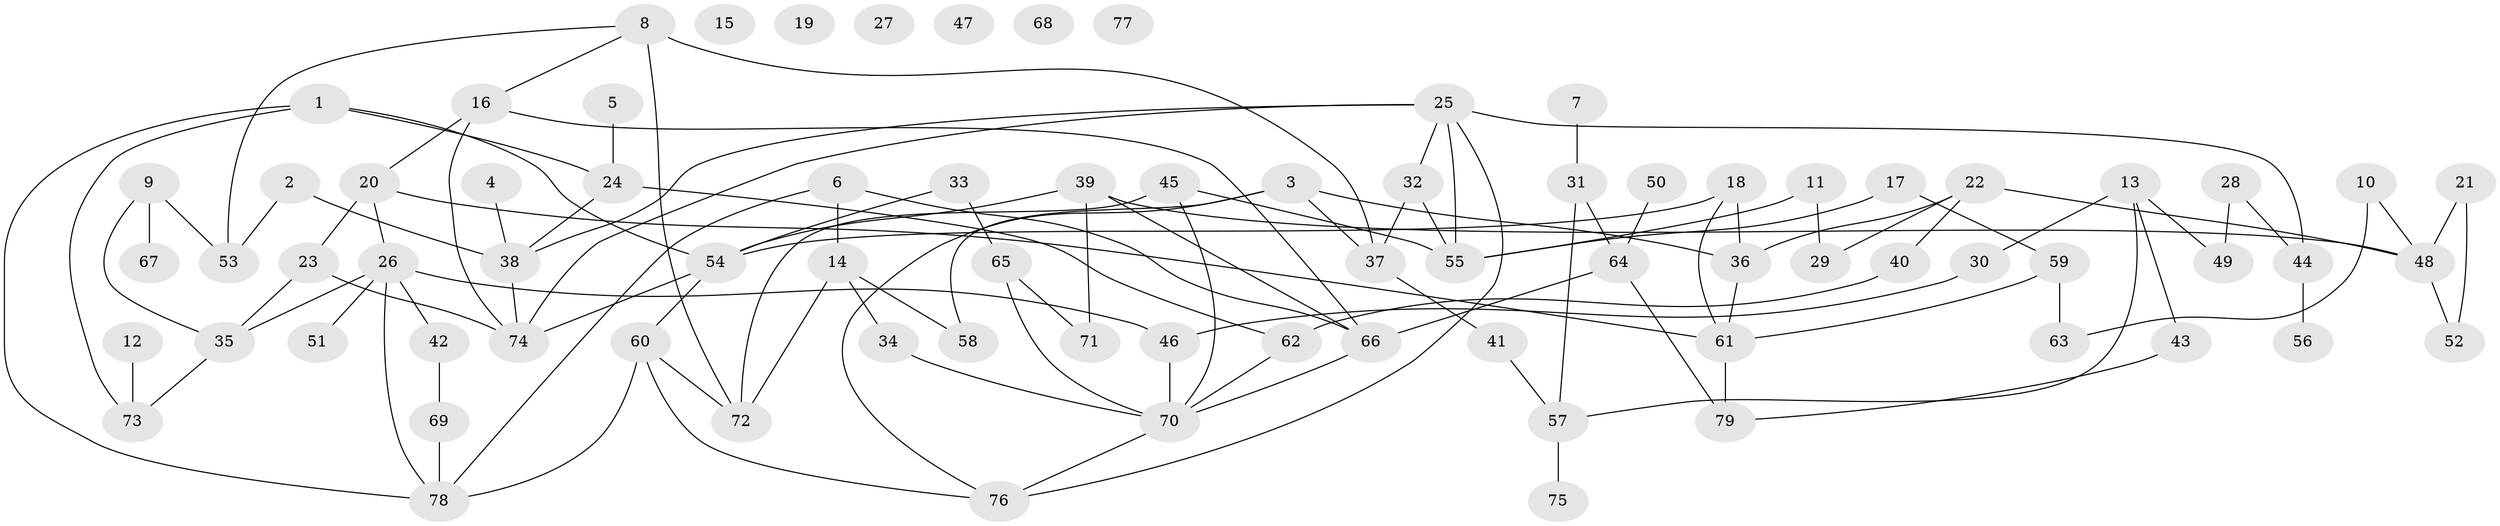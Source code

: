 // coarse degree distribution, {4: 0.11764705882352941, 2: 0.20588235294117646, 8: 0.058823529411764705, 3: 0.20588235294117646, 6: 0.029411764705882353, 0: 0.17647058823529413, 1: 0.08823529411764706, 7: 0.058823529411764705, 11: 0.058823529411764705}
// Generated by graph-tools (version 1.1) at 2025/16/03/04/25 18:16:47]
// undirected, 79 vertices, 113 edges
graph export_dot {
graph [start="1"]
  node [color=gray90,style=filled];
  1;
  2;
  3;
  4;
  5;
  6;
  7;
  8;
  9;
  10;
  11;
  12;
  13;
  14;
  15;
  16;
  17;
  18;
  19;
  20;
  21;
  22;
  23;
  24;
  25;
  26;
  27;
  28;
  29;
  30;
  31;
  32;
  33;
  34;
  35;
  36;
  37;
  38;
  39;
  40;
  41;
  42;
  43;
  44;
  45;
  46;
  47;
  48;
  49;
  50;
  51;
  52;
  53;
  54;
  55;
  56;
  57;
  58;
  59;
  60;
  61;
  62;
  63;
  64;
  65;
  66;
  67;
  68;
  69;
  70;
  71;
  72;
  73;
  74;
  75;
  76;
  77;
  78;
  79;
  1 -- 24;
  1 -- 54;
  1 -- 73;
  1 -- 78;
  2 -- 38;
  2 -- 53;
  3 -- 36;
  3 -- 37;
  3 -- 58;
  3 -- 76;
  4 -- 38;
  5 -- 24;
  6 -- 14;
  6 -- 66;
  6 -- 78;
  7 -- 31;
  8 -- 16;
  8 -- 37;
  8 -- 53;
  8 -- 72;
  9 -- 35;
  9 -- 53;
  9 -- 67;
  10 -- 48;
  10 -- 63;
  11 -- 29;
  11 -- 55;
  12 -- 73;
  13 -- 30;
  13 -- 43;
  13 -- 49;
  13 -- 57;
  14 -- 34;
  14 -- 58;
  14 -- 72;
  16 -- 20;
  16 -- 66;
  16 -- 74;
  17 -- 55;
  17 -- 59;
  18 -- 36;
  18 -- 54;
  18 -- 61;
  20 -- 23;
  20 -- 26;
  20 -- 61;
  21 -- 48;
  21 -- 52;
  22 -- 29;
  22 -- 36;
  22 -- 40;
  22 -- 48;
  23 -- 35;
  23 -- 74;
  24 -- 38;
  24 -- 62;
  25 -- 32;
  25 -- 38;
  25 -- 44;
  25 -- 55;
  25 -- 74;
  25 -- 76;
  26 -- 35;
  26 -- 42;
  26 -- 46;
  26 -- 51;
  26 -- 78;
  28 -- 44;
  28 -- 49;
  30 -- 46;
  31 -- 57;
  31 -- 64;
  32 -- 37;
  32 -- 55;
  33 -- 54;
  33 -- 65;
  34 -- 70;
  35 -- 73;
  36 -- 61;
  37 -- 41;
  38 -- 74;
  39 -- 48;
  39 -- 54;
  39 -- 66;
  39 -- 71;
  40 -- 62;
  41 -- 57;
  42 -- 69;
  43 -- 79;
  44 -- 56;
  45 -- 55;
  45 -- 70;
  45 -- 72;
  46 -- 70;
  48 -- 52;
  50 -- 64;
  54 -- 60;
  54 -- 74;
  57 -- 75;
  59 -- 61;
  59 -- 63;
  60 -- 72;
  60 -- 76;
  60 -- 78;
  61 -- 79;
  62 -- 70;
  64 -- 66;
  64 -- 79;
  65 -- 70;
  65 -- 71;
  66 -- 70;
  69 -- 78;
  70 -- 76;
}
